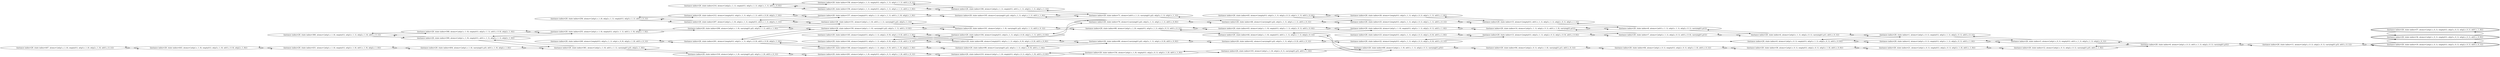 digraph {
rankdir="LR"
s447[label="(instance index=29, state index=447, atoms={at(p1,c_1_0), empty(t1), at(p3,c_1_0), at(p2,c_1_0), at(t1,c_0_1)})"]
s443[label="(instance index=29, state index=443, atoms={at(p1,c_1_0), empty(t1), at(p3,c_1_0), at(t1,c_0_0), at(p2,c_1_0)})"]
s431[label="(instance index=29, state index=431, atoms={at(p1,c_1_0), empty(t1), at(p3,c_1_0), at(t1,c_1_0), at(p2,c_1_0)})"]
s360[label="(instance index=29, state index=360, atoms={at(p1,c_1_0), empty(t1), at(p3,c_1_1), at(p2,c_1_0), at(t1,c_0_1)})"]
s309[label="(instance index=29, state index=309, atoms={at(p1,c_1_0), empty(t1), at(t1,c_1_1), at(p3,c_1_1), at(p2,c_1_0)})"]
s308[label="(instance index=29, state index=308, atoms={at(p1,c_1_0), empty(t1), at(p3,c_1_1), at(t1,c_0_0), at(p2,c_1_0)})"]
s404[label="(instance index=29, state index=404, atoms={at(p1,c_1_0), carrying(t1,p3), at(t1,c_1_0), at(p2,c_1_0)})"]
s361[label="(instance index=29, state index=361, atoms={at(p1,c_1_0), at(t1,c_1_1), carrying(t1,p3), at(p2,c_1_0)})"]
s249[label="(instance index=29, state index=249, atoms={empty(t1), at(p3,c_1_1), at(p1,c_0_0), at(p2,c_1_0), at(t1,c_0_1)})"]
s255[label="(instance index=29, state index=255, atoms={at(p1,c_1_0), empty(t1), at(p3,c_1_1), at(t1,c_1_0), at(p2,c_1_0)})"]
s256[label="(instance index=29, state index=256, atoms={at(p1,c_1_0), at(p2,c_1_1), empty(t1), at(p3,c_1_1), at(t1,c_0_1)})"]
s201[label="(instance index=29, state index=201, atoms={empty(t1), at(p3,c_1_1), at(p1,c_0_0), at(t1,c_0_0), at(p2,c_1_0)})"]
s212[label="(instance index=29, state index=212, atoms={empty(t1), at(p3,c_1_1), at(p1,c_1_1), at(t1,c_0_0), at(p2,c_1_0)})"]
s316[label="(instance index=29, state index=316, atoms={at(p1,c_1_0), carrying(t1,p2), at(p3,c_1_0), at(t1,c_0_1)})"]
s206[label="(instance index=29, state index=206, atoms={at(p1,c_1_0), carrying(t1,p2), at(p3,c_1_1), at(t1,c_1_0)})"]
s207[label="(instance index=29, state index=207, atoms={at(p1,c_1_0), at(p2,c_1_1), empty(t1), at(t1,c_1_1), at(p3,c_1_1)})"]
s214[label="(instance index=29, state index=214, atoms={at(p2,c_1_1), empty(t1), at(p3,c_1_1), at(p1,c_1_1), at(t1,c_0_0)})"]
s144[label="(instance index=29, state index=144, atoms={empty(t1), at(p3,c_1_1), at(p2,c_0_0), at(p1,c_0_0), at(t1,c_0_1)})"]
s261[label="(instance index=29, state index=261, atoms={at(p1,c_1_0), empty(t1), at(p2,c_0_1), at(p3,c_1_0), at(t1,c_0_1)})"]
s157[label="(instance index=29, state index=157, atoms={empty(t1), at(p3,c_1_1), at(p1,c_1_1), at(t1,c_1_0), at(p2,c_1_0)})"]
s158[label="(instance index=29, state index=158, atoms={at(p2,c_1_1), empty(t1), at(p3,c_1_1), at(p1,c_1_1), at(t1,c_0_1)})"]
s151[label="(instance index=29, state index=151, atoms={at(p1,c_1_0), at(t1,c_1_1), carrying(t1,p2), at(p3,c_1_1)})"]
s145[label="(instance index=29, state index=145, atoms={empty(t1), at(p3,c_1_1), at(p2,c_0_0), at(p1,c_0_0), at(t1,c_1_0)})"]
s146[label="(instance index=29, state index=146, atoms={empty(t1), at(p3,c_1_1), at(p1,c_0_0), at(t1,c_1_0), at(p2,c_1_0)})"]
s150[label="(instance index=29, state index=150, atoms={at(p1,c_1_0), carrying(t1,p2), at(p3,c_1_1), at(t1,c_0_0)})"]
s159[label="(instance index=29, state index=159, atoms={at(p2,c_1_1), empty(t1), at(p3,c_1_1), at(p1,c_1_1), at(t1,c_1_0)})"]
s101[label="(instance index=29, state index=101, atoms={at(p1,c_1_0), carrying(t1,p2), at(p3,c_1_1), at(t1,c_0_1)})"]
s98[label="(instance index=29, state index=98, atoms={empty(t1), at(p3,c_1_1), at(p2,c_0_0), at(p1,c_0_0), at(t1,c_0_0)})"]
s104[label="(instance index=29, state index=104, atoms={empty(t1), at(p3,c_1_1), at(p2,c_0_0), at(p1,c_1_1), at(t1,c_0_0)})"]
s105[label="(instance index=29, state index=105, atoms={carrying(t1,p2), at(p3,c_1_1), at(p1,c_1_1), at(t1,c_1_0)})"]
s99[label="(instance index=29, state index=99, atoms={carrying(t1,p2), at(p3,c_1_1), at(p1,c_0_0), at(t1,c_1_0)})"]
s106[label="(instance index=29, state index=106, atoms={at(p2,c_1_1), empty(t1), at(t1,c_1_1), at(p3,c_1_1), at(p1,c_1_1)})"]
s210[label="(instance index=29, state index=210, atoms={at(p1,c_1_0), empty(t1), at(p2,c_0_1), at(p3,c_1_0), at(t1,c_0_0)})"]
s66[label="(instance index=29, state index=66, atoms={carrying(t1,p2), at(p3,c_1_1), at(p1,c_0_0), at(t1,c_0_0)})"]
s70[label="(instance index=29, state index=70, atoms={carrying(t1,p2), at(p3,c_1_1), at(p1,c_1_1), at(t1,c_0_0)})"]
s71[label="(instance index=29, state index=71, atoms={at(t1,c_1_1), carrying(t1,p2), at(p3,c_1_1), at(p1,c_1_1)})"]
s68[label="(instance index=29, state index=68, atoms={at(p1,c_1_0), empty(t1), at(p3,c_1_1), at(p2,c_0_1), at(t1,c_0_1)})"]
s154[label="(instance index=29, state index=154, atoms={at(p1,c_1_0), empty(t1), at(p2,c_0_1), at(p3,c_1_0), at(t1,c_1_0)})"]
s44[label="(instance index=29, state index=44, atoms={at(p1,c_1_0), empty(t1), at(t1,c_1_1), at(p3,c_1_1), at(p2,c_0_1)})"]
s103[label="(instance index=29, state index=103, atoms={at(p1,c_1_0), at(p2,c_0_1), carrying(t1,p3), at(t1,c_1_0)})"]
s43[label="(instance index=29, state index=43, atoms={at(p1,c_1_0), empty(t1), at(p3,c_1_1), at(p2,c_0_1), at(t1,c_0_0)})"]
s42[label="(instance index=29, state index=42, atoms={carrying(t1,p2), at(p3,c_1_1), at(p1,c_0_0), at(t1,c_0_1)})"]
s45[label="(instance index=29, state index=45, atoms={empty(t1), at(p3,c_1_1), at(p2,c_0_1), at(p1,c_1_1), at(t1,c_0_0)})"]
s46[label="(instance index=29, state index=46, atoms={carrying(t1,p2), at(p3,c_1_1), at(p1,c_1_1), at(t1,c_0_1)})"]
s26[label="(instance index=29, state index=26, atoms={empty(t1), at(p3,c_1_1), at(p2,c_0_1), at(p1,c_1_1), at(t1,c_1_0)})"]
s25[label="(instance index=29, state index=25, atoms={empty(t1), at(p3,c_1_1), at(p2,c_0_1), at(p1,c_1_1), at(t1,c_0_1)})"]
s22[label="(instance index=29, state index=22, atoms={empty(t1), at(p3,c_1_1), at(p2,c_0_1), at(p1,c_0_0), at(t1,c_0_1)})"]
s69[label="(instance index=29, state index=69, atoms={at(p1,c_1_0), at(t1,c_1_1), at(p2,c_0_1), carrying(t1,p3)})"]
s24[label="(instance index=29, state index=24, atoms={at(p1,c_1_0), empty(t1), at(p3,c_1_1), at(p2,c_0_1), at(t1,c_1_0)})"]
s23[label="(instance index=29, state index=23, atoms={empty(t1), at(p3,c_1_1), at(p2,c_0_1), at(p1,c_0_0), at(t1,c_1_0)})"]
s15[label="(instance index=29, state index=15, atoms={empty(t1), at(t1,c_1_1), at(p3,c_1_1), at(p2,c_0_1), at(p1,c_1_1)})"]
s14[label="(instance index=29, state index=14, atoms={at(p3,c_1_1), at(p2,c_0_1), at(t1,c_1_0), carrying(t1,p1)})"]
s13[label="(instance index=29, state index=13, atoms={empty(t1), at(p3,c_1_1), at(p2,c_0_1), at(p1,c_0_0), at(t1,c_0_0)})"]
s94[label="(instance index=29, state index=94, atoms={at(p2,c_0_1), at(p3,c_1_0), carrying(t1,p1), at(t1,c_0_1)})"]
s8[label="(instance index=29, state index=8, atoms={at(t1,c_1_1), at(p3,c_1_1), at(p2,c_0_1), carrying(t1,p1)})"]
s7[label="(instance index=29, state index=7, atoms={at(p3,c_1_1), at(p2,c_0_1), at(t1,c_0_0), carrying(t1,p1)})"]
s64[label="(instance index=29, state index=64, atoms={at(p1,c_0_1), empty(t1), at(p2,c_0_1), at(p3,c_1_0), at(t1,c_0_1)})"]
s0[label="(instance index=29, state index=0, atoms={at(p1,c_0_1), empty(t1), at(p3,c_1_1), at(p2,c_0_1), at(t1,c_0_0)})"]
s39[label="(instance index=29, state index=39, atoms={at(p1,c_0_1), empty(t1), at(p2,c_0_1), at(p3,c_1_0), at(t1,c_0_0)})"]
s4[label="(instance index=29, state index=4, atoms={at(p3,c_1_1), at(p2,c_0_1), carrying(t1,p1), at(t1,c_0_1)})"]
s21[label="(instance index=29, state index=21, atoms={at(p1,c_0_1), empty(t1), at(p2,c_0_1), at(p3,c_1_0), at(t1,c_1_0)})"]
s1[label="(instance index=29, state index=1, atoms={at(p1,c_0_1), empty(t1), at(p3,c_1_1), at(p2,c_0_1), at(t1,c_0_1)})"]
s2[label="(instance index=29, state index=2, atoms={at(p1,c_0_1), empty(t1), at(p3,c_1_1), at(p2,c_0_1), at(t1,c_1_0)})"]
s3[label="(instance index=29, state index=3, atoms={at(p1,c_0_1), empty(t1), at(t1,c_1_1), at(p3,c_1_1), at(p2,c_0_1)})"]
s12[label="(instance index=29, state index=12, atoms={at(p1,c_0_1), at(p2,c_0_1), carrying(t1,p3), at(t1,c_1_0)})"]
s6[label="(instance index=29, state index=6, atoms={at(p1,c_0_1), at(t1,c_1_1), at(p2,c_0_1), carrying(t1,p3)})"]
s11[label="(instance index=29, state index=11, atoms={at(p1,c_0_1), at(p2,c_0_1), carrying(t1,p3), at(t1,c_0_1)})"]
s34[peripheries=2,label="(instance index=29, state index=34, atoms={at(p1,c_0_1), empty(t1), at(p3,c_0_1), at(p2,c_0_1), at(t1,c_0_0)})"]
s57[peripheries=2,label="(instance index=29, state index=57, atoms={at(p1,c_0_1), empty(t1), at(p3,c_0_1), at(p2,c_0_1), at(t1,c_1_0)})"]
s19[peripheries=2,label="(instance index=29, state index=19, atoms={at(p1,c_0_1), empty(t1), at(p3,c_0_1), at(p2,c_0_1), at(t1,c_0_1)})"]
Dangling [ label = "", style = invis ]
{ rank = same; Dangling }
Dangling -> s0
{ rank = same; s0}
{ rank = same; s443}
{ rank = same; s431,s360}
{ rank = same; s309,s308,s404}
{ rank = same; s361,s249,s255,s256}
{ rank = same; s201,s212,s316,s206,s207,s214}
{ rank = same; s144,s261,s157,s158,s151,s145,s146,s150,s159}
{ rank = same; s101,s98,s104,s105,s99,s106,s210}
{ rank = same; s66,s70,s71,s68,s154}
{ rank = same; s44,s103,s43,s42,s45,s46}
{ rank = same; s26,s25,s22,s69,s24,s23}
{ rank = same; s15,s14,s13,s94}
{ rank = same; s8,s7,s64}
{ rank = same; s0,s39,s4}
{ rank = same; s21,s1,s2}
{ rank = same; s3,s12}
{ rank = same; s6}
{ rank = same; s11}
{ rank = same; s34,s57,s19}
{
s447->s443
}
{
s443->s431
s443->s447
}
{
s431->s404
s431->s443
s360->s309
s360->s308
}
{
s309->s361
s309->s255
s309->s360
s308->s255
s308->s360
s404->s431
s404->s361
}
{
s361->s316
s361->s309
s361->s404
s249->s201
s255->s309
s255->s206
s255->s308
s256->s207
s256->s212
}
{
s201->s146
s201->s150
s201->s249
s212->s157
s212->s256
s316->s261
s316->s361
s206->s255
s206->s150
s206->s151
s207->s151
s207->s157
s207->s256
s214->s159
s214->s158
}
{
s144->s98
s144->s104
s261->s316
s261->s210
s157->s212
s157->s207
s157->s105
s158->s214
s158->s106
s151->s207
s151->s206
s151->s101
s145->s98
s145->s104
s146->s99
s146->s201
s150->s206
s150->s101
s150->s201
s159->s214
s159->s106
}
{
s101->s151
s101->s150
s101->s68
s98->s145
s98->s66
s98->s144
s104->s70
s104->s145
s104->s144
s105->s71
s105->s70
s105->s157
s99->s66
s99->s146
s106->s159
s106->s158
s106->s71
s210->s261
s210->s154
}
{
s66->s42
s66->s99
s66->s98
s70->s46
s70->s105
s70->s104
s71->s46
s71->s106
s71->s105
s68->s101
s68->s44
s68->s43
s154->s103
s154->s210
}
{
s44->s68
s44->s69
s44->s24
s103->s69
s103->s154
s43->s68
s43->s24
s42->s22
s42->s66
s45->s26
s45->s25
s46->s71
s46->s70
s46->s25
}
{
s26->s15
s26->s45
s25->s46
s25->s15
s25->s45
s22->s13
s22->s42
s69->s103
s69->s94
s69->s44
s24->s14
s24->s44
s24->s43
s23->s13
}
{
s15->s25
s15->s26
s15->s8
s14->s7
s14->s8
s14->s24
s13->s23
s13->s22
s13->s7
s94->s69
s94->s64
}
{
s8->s15
s8->s14
s8->s4
s7->s14
s7->s13
s7->s4
s64->s39
s64->s94
}
{
s0->s2
s0->s1
s39->s21
s39->s64
s4->s7
s4->s1
s4->s8
}
{
s21->s39
s21->s12
s1->s4
s1->s3
s1->s0
s2->s3
s2->s0
}
{
s3->s6
s3->s2
s3->s1
s12->s6
s12->s21
}
{
s6->s11
s6->s12
s6->s3
}
{
s11->s6
s11->s19
}
{
s34->s19
s34->s57
s57->s34
s19->s11
s19->s34
}
}
